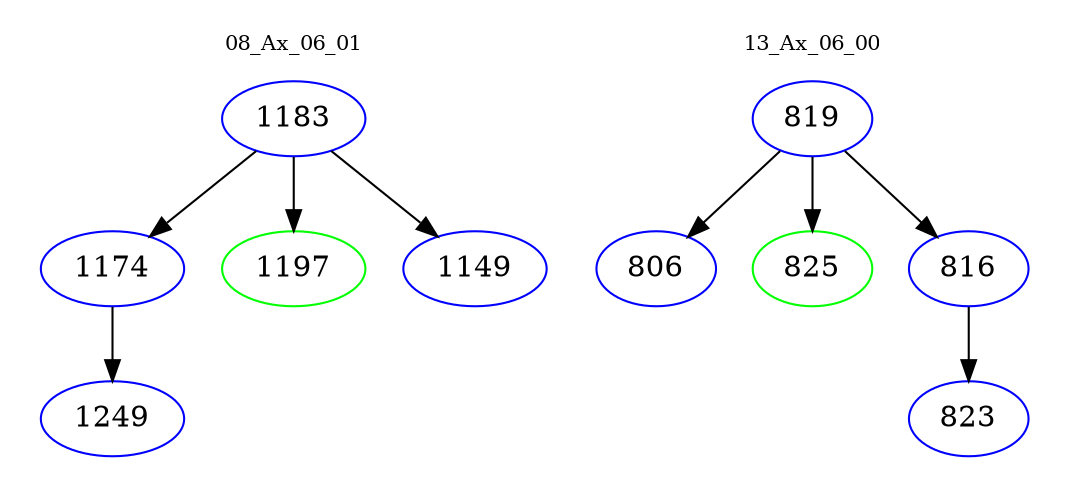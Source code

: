 digraph{
subgraph cluster_0 {
color = white
label = "08_Ax_06_01";
fontsize=10;
T0_1183 [label="1183", color="blue"]
T0_1183 -> T0_1174 [color="black"]
T0_1174 [label="1174", color="blue"]
T0_1174 -> T0_1249 [color="black"]
T0_1249 [label="1249", color="blue"]
T0_1183 -> T0_1197 [color="black"]
T0_1197 [label="1197", color="green"]
T0_1183 -> T0_1149 [color="black"]
T0_1149 [label="1149", color="blue"]
}
subgraph cluster_1 {
color = white
label = "13_Ax_06_00";
fontsize=10;
T1_819 [label="819", color="blue"]
T1_819 -> T1_806 [color="black"]
T1_806 [label="806", color="blue"]
T1_819 -> T1_825 [color="black"]
T1_825 [label="825", color="green"]
T1_819 -> T1_816 [color="black"]
T1_816 [label="816", color="blue"]
T1_816 -> T1_823 [color="black"]
T1_823 [label="823", color="blue"]
}
}
